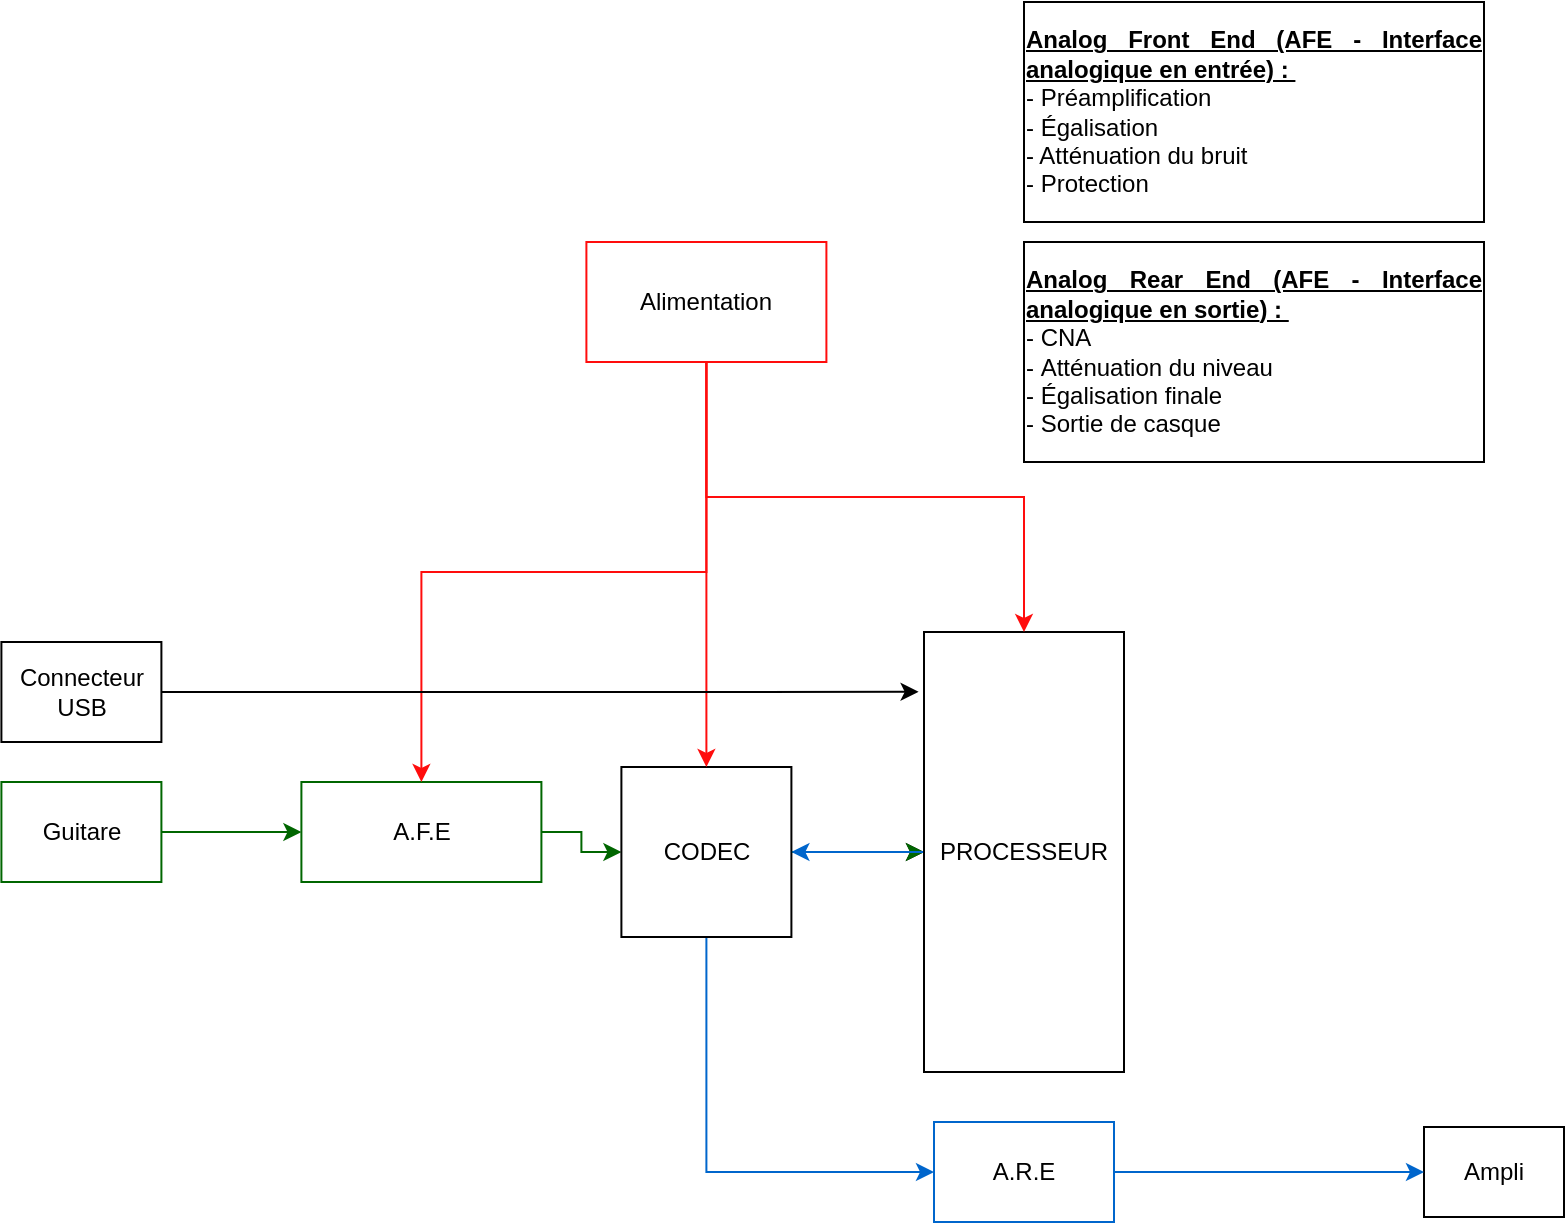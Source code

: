 <mxfile version="21.8.0" type="device">
  <diagram name="Page-1" id="Kd_KJPeFLGDZRPnEV9nV">
    <mxGraphModel dx="892" dy="1322" grid="1" gridSize="10" guides="1" tooltips="1" connect="1" arrows="1" fold="1" page="1" pageScale="1" pageWidth="827" pageHeight="1169" math="0" shadow="0">
      <root>
        <mxCell id="0" />
        <mxCell id="1" parent="0" />
        <mxCell id="NtR03TQjPqSnLgdIyQOh-21" style="edgeStyle=orthogonalEdgeStyle;rounded=0;orthogonalLoop=1;jettySize=auto;html=1;strokeColor=#006600;" edge="1" parent="1" source="NtR03TQjPqSnLgdIyQOh-1" target="NtR03TQjPqSnLgdIyQOh-5">
          <mxGeometry relative="1" as="geometry" />
        </mxCell>
        <mxCell id="NtR03TQjPqSnLgdIyQOh-1" value="Guitare" style="rounded=0;whiteSpace=wrap;html=1;strokeColor=#006600;" vertex="1" parent="1">
          <mxGeometry x="8.7" y="400" width="80" height="50" as="geometry" />
        </mxCell>
        <mxCell id="NtR03TQjPqSnLgdIyQOh-3" value="Ampli" style="rounded=0;whiteSpace=wrap;html=1;" vertex="1" parent="1">
          <mxGeometry x="720" y="572.5" width="70" height="45" as="geometry" />
        </mxCell>
        <mxCell id="NtR03TQjPqSnLgdIyQOh-38" style="edgeStyle=orthogonalEdgeStyle;rounded=0;orthogonalLoop=1;jettySize=auto;html=1;exitX=1;exitY=0.5;exitDx=0;exitDy=0;strokeColor=#006600;" edge="1" parent="1" source="NtR03TQjPqSnLgdIyQOh-5" target="NtR03TQjPqSnLgdIyQOh-6">
          <mxGeometry relative="1" as="geometry" />
        </mxCell>
        <mxCell id="NtR03TQjPqSnLgdIyQOh-5" value="A.F.E" style="rounded=0;whiteSpace=wrap;html=1;strokeColor=#006600;" vertex="1" parent="1">
          <mxGeometry x="158.7" y="400" width="120" height="50" as="geometry" />
        </mxCell>
        <mxCell id="NtR03TQjPqSnLgdIyQOh-27" style="edgeStyle=orthogonalEdgeStyle;rounded=0;orthogonalLoop=1;jettySize=auto;html=1;exitX=0.5;exitY=1;exitDx=0;exitDy=0;entryX=0;entryY=0.5;entryDx=0;entryDy=0;strokeColor=#0066CC;" edge="1" parent="1" source="NtR03TQjPqSnLgdIyQOh-6" target="NtR03TQjPqSnLgdIyQOh-18">
          <mxGeometry relative="1" as="geometry" />
        </mxCell>
        <mxCell id="NtR03TQjPqSnLgdIyQOh-40" style="edgeStyle=orthogonalEdgeStyle;rounded=0;orthogonalLoop=1;jettySize=auto;html=1;exitX=1;exitY=0.5;exitDx=0;exitDy=0;entryX=0;entryY=0.5;entryDx=0;entryDy=0;" edge="1" parent="1" source="NtR03TQjPqSnLgdIyQOh-6" target="NtR03TQjPqSnLgdIyQOh-7">
          <mxGeometry relative="1" as="geometry" />
        </mxCell>
        <mxCell id="NtR03TQjPqSnLgdIyQOh-43" value="" style="edgeStyle=orthogonalEdgeStyle;rounded=0;orthogonalLoop=1;jettySize=auto;html=1;strokeColor=#006600;" edge="1" parent="1" source="NtR03TQjPqSnLgdIyQOh-6" target="NtR03TQjPqSnLgdIyQOh-7">
          <mxGeometry relative="1" as="geometry" />
        </mxCell>
        <mxCell id="NtR03TQjPqSnLgdIyQOh-6" value="CODEC" style="whiteSpace=wrap;html=1;aspect=fixed;" vertex="1" parent="1">
          <mxGeometry x="318.7" y="392.5" width="85" height="85" as="geometry" />
        </mxCell>
        <mxCell id="NtR03TQjPqSnLgdIyQOh-44" style="edgeStyle=orthogonalEdgeStyle;rounded=0;orthogonalLoop=1;jettySize=auto;html=1;exitX=0;exitY=0.5;exitDx=0;exitDy=0;entryX=1;entryY=0.5;entryDx=0;entryDy=0;strokeColor=#0066CC;" edge="1" parent="1" source="NtR03TQjPqSnLgdIyQOh-7" target="NtR03TQjPqSnLgdIyQOh-6">
          <mxGeometry relative="1" as="geometry" />
        </mxCell>
        <mxCell id="NtR03TQjPqSnLgdIyQOh-7" value="PROCESSEUR" style="whiteSpace=wrap;html=1;imageAspect=0;" vertex="1" parent="1">
          <mxGeometry x="470" y="325" width="100" height="220" as="geometry" />
        </mxCell>
        <mxCell id="NtR03TQjPqSnLgdIyQOh-32" style="edgeStyle=orthogonalEdgeStyle;rounded=0;orthogonalLoop=1;jettySize=auto;html=1;exitX=0.5;exitY=1;exitDx=0;exitDy=0;entryX=0.5;entryY=0;entryDx=0;entryDy=0;strokeColor=#FF0D0D;" edge="1" parent="1" source="NtR03TQjPqSnLgdIyQOh-8" target="NtR03TQjPqSnLgdIyQOh-7">
          <mxGeometry relative="1" as="geometry" />
        </mxCell>
        <mxCell id="NtR03TQjPqSnLgdIyQOh-36" style="edgeStyle=orthogonalEdgeStyle;rounded=0;orthogonalLoop=1;jettySize=auto;html=1;exitX=0.5;exitY=1;exitDx=0;exitDy=0;entryX=0.5;entryY=0;entryDx=0;entryDy=0;strokeColor=#FF0D0D;" edge="1" parent="1" source="NtR03TQjPqSnLgdIyQOh-8" target="NtR03TQjPqSnLgdIyQOh-6">
          <mxGeometry relative="1" as="geometry" />
        </mxCell>
        <mxCell id="NtR03TQjPqSnLgdIyQOh-37" style="edgeStyle=orthogonalEdgeStyle;rounded=0;orthogonalLoop=1;jettySize=auto;html=1;exitX=0.5;exitY=1;exitDx=0;exitDy=0;strokeColor=#FF0D0D;" edge="1" parent="1" source="NtR03TQjPqSnLgdIyQOh-8" target="NtR03TQjPqSnLgdIyQOh-5">
          <mxGeometry relative="1" as="geometry" />
        </mxCell>
        <mxCell id="NtR03TQjPqSnLgdIyQOh-8" value="Alimentation" style="rounded=0;whiteSpace=wrap;html=1;strokeColor=#FF0D0D;" vertex="1" parent="1">
          <mxGeometry x="301.2" y="130" width="120" height="60" as="geometry" />
        </mxCell>
        <mxCell id="NtR03TQjPqSnLgdIyQOh-17" value="Connecteur USB" style="rounded=0;whiteSpace=wrap;html=1;" vertex="1" parent="1">
          <mxGeometry x="8.7" y="330" width="80" height="50" as="geometry" />
        </mxCell>
        <mxCell id="NtR03TQjPqSnLgdIyQOh-28" style="edgeStyle=orthogonalEdgeStyle;rounded=0;orthogonalLoop=1;jettySize=auto;html=1;exitX=1;exitY=0.5;exitDx=0;exitDy=0;entryX=0;entryY=0.5;entryDx=0;entryDy=0;strokeColor=#0066CC;" edge="1" parent="1" source="NtR03TQjPqSnLgdIyQOh-18" target="NtR03TQjPqSnLgdIyQOh-3">
          <mxGeometry relative="1" as="geometry" />
        </mxCell>
        <mxCell id="NtR03TQjPqSnLgdIyQOh-18" value="A.R.E" style="rounded=0;whiteSpace=wrap;html=1;fillColor=#FFFFFF;strokeColor=#0066CC;" vertex="1" parent="1">
          <mxGeometry x="475" y="570" width="90" height="50" as="geometry" />
        </mxCell>
        <mxCell id="NtR03TQjPqSnLgdIyQOh-42" style="edgeStyle=orthogonalEdgeStyle;rounded=0;orthogonalLoop=1;jettySize=auto;html=1;exitX=1;exitY=0.5;exitDx=0;exitDy=0;entryX=-0.027;entryY=0.136;entryDx=0;entryDy=0;entryPerimeter=0;" edge="1" parent="1" source="NtR03TQjPqSnLgdIyQOh-17" target="NtR03TQjPqSnLgdIyQOh-7">
          <mxGeometry relative="1" as="geometry" />
        </mxCell>
        <mxCell id="NtR03TQjPqSnLgdIyQOh-46" value="&lt;div style=&quot;text-align: justify;&quot;&gt;&lt;span style=&quot;background-color: initial;&quot;&gt;&lt;b&gt;&lt;u&gt;Analog Front End (AFE - Interface analogique en entrée) :&amp;nbsp;&lt;/u&gt;&lt;/b&gt;&lt;/span&gt;&lt;/div&gt;&lt;div style=&quot;text-align: justify;&quot;&gt;&lt;span style=&quot;background-color: initial;&quot;&gt;-&amp;nbsp;Préamplification&lt;/span&gt;&lt;/div&gt;&lt;div style=&quot;text-align: justify;&quot;&gt;&lt;span style=&quot;background-color: initial;&quot;&gt;-&amp;nbsp;&lt;/span&gt;&lt;span style=&quot;background-color: initial;&quot;&gt;Égalisation&lt;/span&gt;&lt;/div&gt;&lt;div style=&quot;text-align: justify;&quot;&gt;- Atténuation du bruit&lt;span style=&quot;background-color: initial;&quot;&gt;&lt;br&gt;&lt;/span&gt;&lt;/div&gt;&lt;div style=&quot;text-align: justify;&quot;&gt;-&amp;nbsp;&lt;span style=&quot;background-color: initial; text-align: left;&quot;&gt;Protection&lt;/span&gt;&lt;/div&gt;" style="text;html=1;strokeColor=default;fillColor=none;align=center;verticalAlign=middle;whiteSpace=wrap;rounded=0;" vertex="1" parent="1">
          <mxGeometry x="520" y="10" width="230" height="110" as="geometry" />
        </mxCell>
        <mxCell id="NtR03TQjPqSnLgdIyQOh-47" value="&lt;div style=&quot;text-align: justify;&quot;&gt;&lt;b&gt;&lt;u&gt;Analog Rear End (AFE - Interface analogique en sortie&lt;/u&gt;&lt;/b&gt;&lt;span style=&quot;background-color: initial;&quot;&gt;&lt;b&gt;&lt;u&gt;) :&amp;nbsp;&lt;/u&gt;&lt;/b&gt;&lt;/span&gt;&lt;/div&gt;&lt;div style=&quot;text-align: justify;&quot;&gt;&lt;span style=&quot;background-color: initial;&quot;&gt;-&amp;nbsp;CNA&lt;/span&gt;&lt;/div&gt;&lt;div style=&quot;text-align: justify;&quot;&gt;&lt;span style=&quot;background-color: initial;&quot;&gt;-&amp;nbsp;&lt;/span&gt;&lt;span style=&quot;background-color: initial; text-align: left;&quot;&gt;Atténuation du niveau&lt;/span&gt;&lt;/div&gt;&lt;div style=&quot;text-align: justify;&quot;&gt;-&amp;nbsp;&lt;span style=&quot;background-color: initial; text-align: left;&quot;&gt;Égalisation finale&lt;/span&gt;&lt;/div&gt;&lt;div style=&quot;text-align: justify;&quot;&gt;- S&lt;span style=&quot;background-color: initial; text-align: left;&quot;&gt;ortie de casque&lt;/span&gt;&lt;/div&gt;" style="text;html=1;strokeColor=default;fillColor=none;align=center;verticalAlign=middle;whiteSpace=wrap;rounded=0;" vertex="1" parent="1">
          <mxGeometry x="520" y="130" width="230" height="110" as="geometry" />
        </mxCell>
      </root>
    </mxGraphModel>
  </diagram>
</mxfile>
